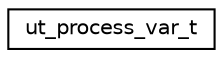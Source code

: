 digraph "Graphical Class Hierarchy"
{
 // LATEX_PDF_SIZE
  edge [fontname="Helvetica",fontsize="10",labelfontname="Helvetica",labelfontsize="10"];
  node [fontname="Helvetica",fontsize="10",shape=record];
  rankdir="LR";
  Node0 [label="ut_process_var_t",height=0.2,width=0.4,color="black", fillcolor="white", style="filled",URL="$structut__process__var__t.html",tooltip="Name-value-pair of a variable for URI template expansion."];
}
